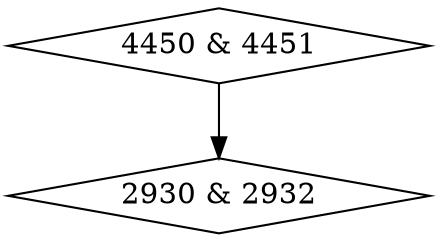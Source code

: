 digraph {
0 [label = "2930 & 2932", shape = diamond];
1 [label = "4450 & 4451", shape = diamond];
1->0;
}
